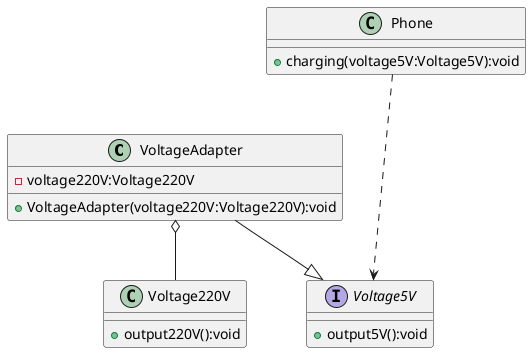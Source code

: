 @startuml

VoltageAdapter o-- Voltage220V
VoltageAdapter --|> Voltage5V
Phone...>Voltage5V

class Voltage220V{
+ output220V():void
}
interface Voltage5V{
+ output5V():void
}
class VoltageAdapter{
- voltage220V:Voltage220V
+ VoltageAdapter(voltage220V:Voltage220V):void
}
class Phone{
+ charging(voltage5V:Voltage5V):void
}

@enduml
